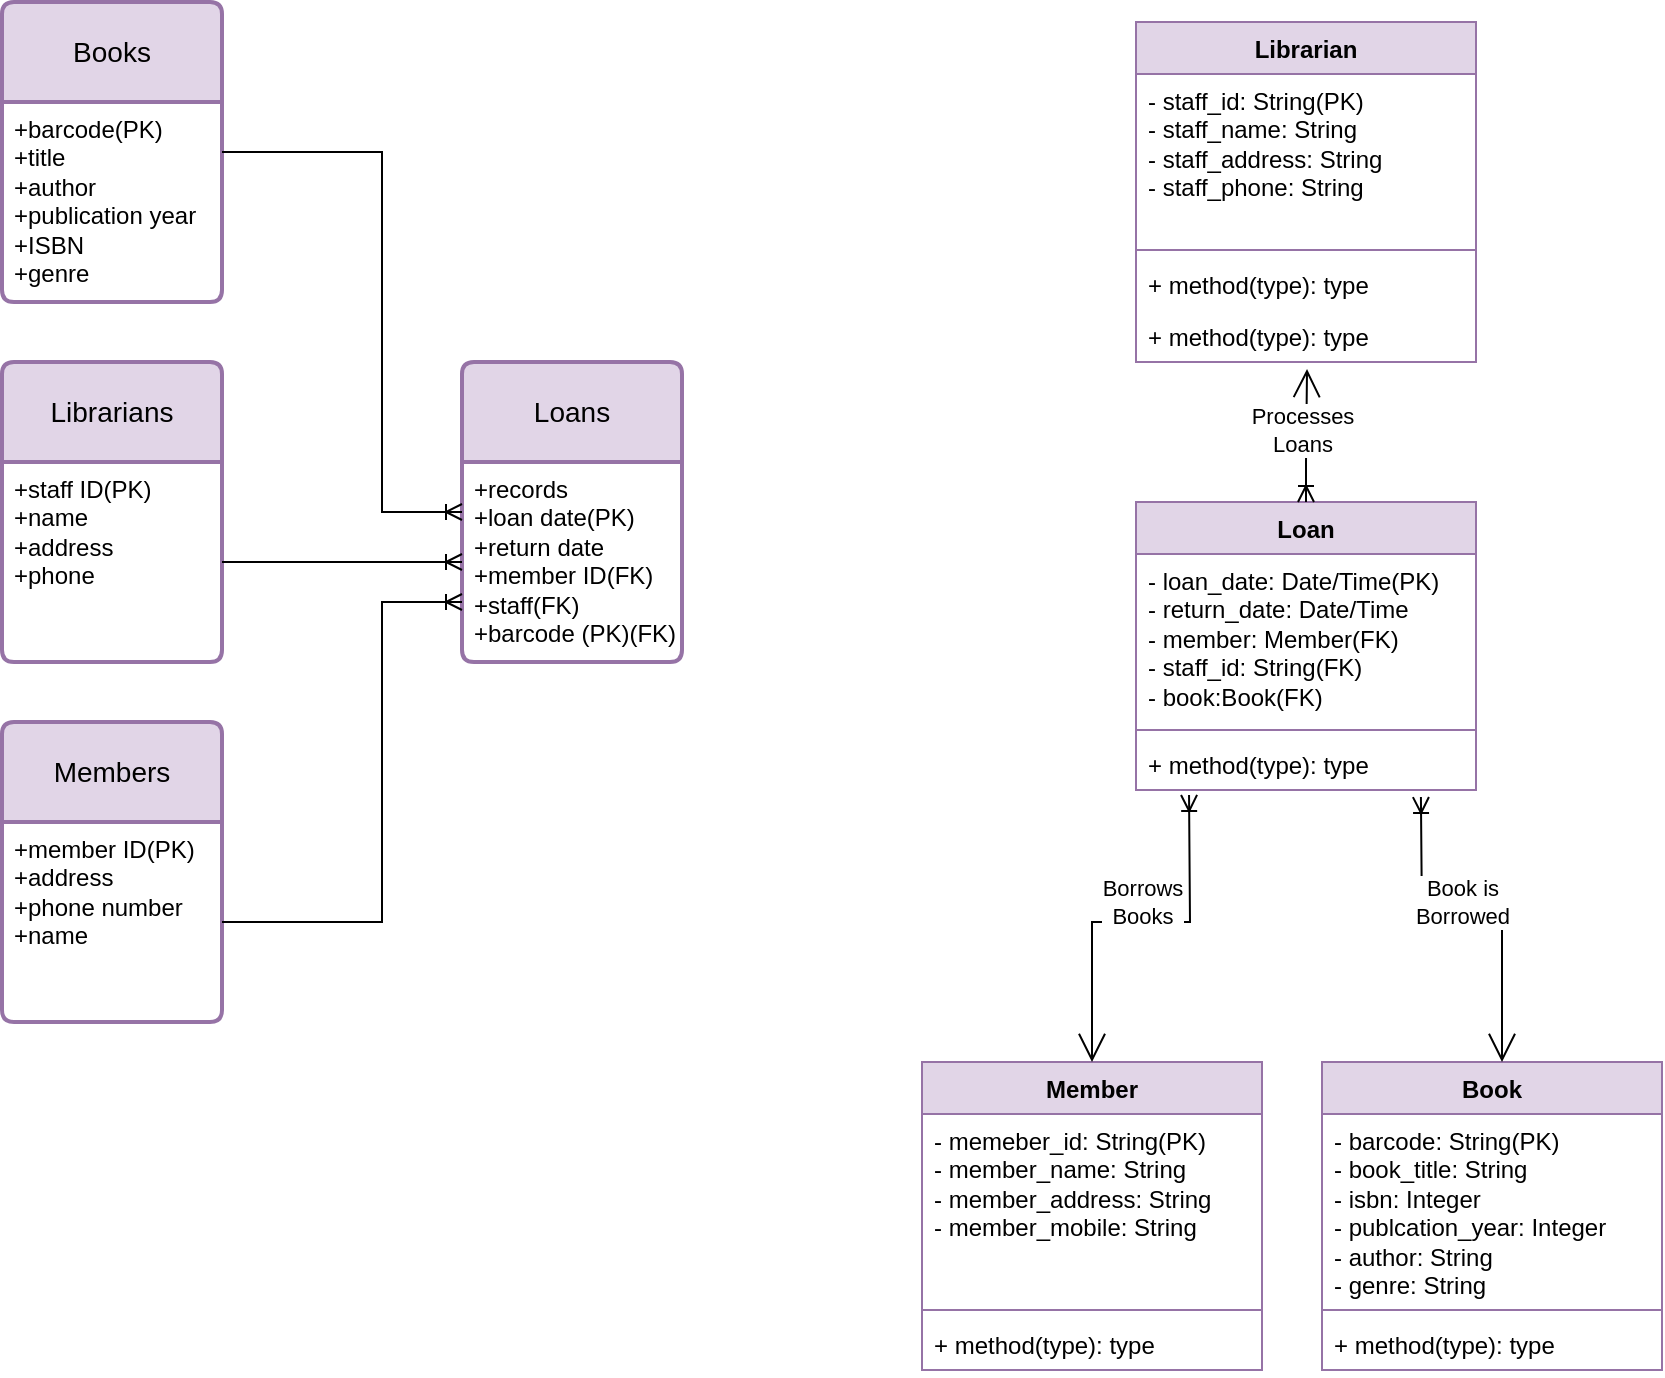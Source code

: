 <mxfile version="24.4.10" type="github">
  <diagram name="Page-1" id="lMm5w0ZSSQyV5HaTxzRD">
    <mxGraphModel dx="1000" dy="598" grid="1" gridSize="10" guides="1" tooltips="1" connect="1" arrows="1" fold="1" page="1" pageScale="1" pageWidth="827" pageHeight="1169" math="0" shadow="0">
      <root>
        <mxCell id="0" />
        <mxCell id="1" parent="0" />
        <mxCell id="rzZ8jjnwG9v7Gxqw8xNn-2" value="Loans" style="swimlane;childLayout=stackLayout;horizontal=1;startSize=50;horizontalStack=0;rounded=1;fontSize=14;fontStyle=0;strokeWidth=2;resizeParent=0;resizeLast=1;shadow=0;dashed=0;align=center;arcSize=4;whiteSpace=wrap;html=1;fillColor=#e1d5e7;strokeColor=#9673a6;" vertex="1" parent="1">
          <mxGeometry x="320" y="280" width="110" height="150" as="geometry" />
        </mxCell>
        <mxCell id="rzZ8jjnwG9v7Gxqw8xNn-3" value="+records&lt;div&gt;+loan date(PK)&lt;/div&gt;&lt;div&gt;+return date&lt;/div&gt;&lt;div&gt;+member ID(FK)&lt;/div&gt;&lt;div&gt;+staff(FK)&lt;/div&gt;&lt;div&gt;+barcode (PK)(FK)&lt;/div&gt;" style="align=left;strokeColor=none;fillColor=none;spacingLeft=4;fontSize=12;verticalAlign=top;resizable=0;rotatable=0;part=1;html=1;" vertex="1" parent="rzZ8jjnwG9v7Gxqw8xNn-2">
          <mxGeometry y="50" width="110" height="100" as="geometry" />
        </mxCell>
        <mxCell id="rzZ8jjnwG9v7Gxqw8xNn-4" value="Librarians" style="swimlane;childLayout=stackLayout;horizontal=1;startSize=50;horizontalStack=0;rounded=1;fontSize=14;fontStyle=0;strokeWidth=2;resizeParent=0;resizeLast=1;shadow=0;dashed=0;align=center;arcSize=4;whiteSpace=wrap;html=1;fillColor=#e1d5e7;strokeColor=#9673a6;" vertex="1" parent="1">
          <mxGeometry x="90" y="280" width="110" height="150" as="geometry" />
        </mxCell>
        <mxCell id="rzZ8jjnwG9v7Gxqw8xNn-5" value="&lt;div&gt;&lt;span style=&quot;background-color: initial;&quot;&gt;+staff ID(PK)&lt;/span&gt;&lt;/div&gt;&lt;div&gt;+name&lt;/div&gt;&lt;div&gt;+address&lt;/div&gt;&lt;div&gt;+phone&lt;/div&gt;" style="align=left;strokeColor=none;fillColor=none;spacingLeft=4;fontSize=12;verticalAlign=top;resizable=0;rotatable=0;part=1;html=1;" vertex="1" parent="rzZ8jjnwG9v7Gxqw8xNn-4">
          <mxGeometry y="50" width="110" height="100" as="geometry" />
        </mxCell>
        <mxCell id="rzZ8jjnwG9v7Gxqw8xNn-6" value="Members" style="swimlane;childLayout=stackLayout;horizontal=1;startSize=50;horizontalStack=0;rounded=1;fontSize=14;fontStyle=0;strokeWidth=2;resizeParent=0;resizeLast=1;shadow=0;dashed=0;align=center;arcSize=4;whiteSpace=wrap;html=1;fillColor=#e1d5e7;strokeColor=#9673a6;" vertex="1" parent="1">
          <mxGeometry x="90" y="460" width="110" height="150" as="geometry" />
        </mxCell>
        <mxCell id="rzZ8jjnwG9v7Gxqw8xNn-7" value="+member ID(PK)&lt;div&gt;+address&lt;/div&gt;&lt;div&gt;+phone number&lt;/div&gt;&lt;div&gt;+name&lt;/div&gt;" style="align=left;strokeColor=none;fillColor=none;spacingLeft=4;fontSize=12;verticalAlign=top;resizable=0;rotatable=0;part=1;html=1;" vertex="1" parent="rzZ8jjnwG9v7Gxqw8xNn-6">
          <mxGeometry y="50" width="110" height="100" as="geometry" />
        </mxCell>
        <mxCell id="rzZ8jjnwG9v7Gxqw8xNn-8" value="Books" style="swimlane;childLayout=stackLayout;horizontal=1;startSize=50;horizontalStack=0;rounded=1;fontSize=14;fontStyle=0;strokeWidth=2;resizeParent=0;resizeLast=1;shadow=0;dashed=0;align=center;arcSize=4;whiteSpace=wrap;html=1;fillColor=#e1d5e7;strokeColor=#9673a6;" vertex="1" parent="1">
          <mxGeometry x="90" y="100" width="110" height="150" as="geometry" />
        </mxCell>
        <mxCell id="rzZ8jjnwG9v7Gxqw8xNn-9" value="+barcode(PK)&lt;div&gt;+title&lt;/div&gt;&lt;div&gt;+author&lt;/div&gt;&lt;div&gt;+publication year&lt;/div&gt;&lt;div&gt;+ISBN&lt;/div&gt;&lt;div&gt;+genre&lt;/div&gt;" style="align=left;strokeColor=none;fillColor=none;spacingLeft=4;fontSize=12;verticalAlign=top;resizable=0;rotatable=0;part=1;html=1;" vertex="1" parent="rzZ8jjnwG9v7Gxqw8xNn-8">
          <mxGeometry y="50" width="110" height="100" as="geometry" />
        </mxCell>
        <mxCell id="rzZ8jjnwG9v7Gxqw8xNn-21" value="" style="endArrow=none;html=1;rounded=0;startArrow=ERoneToMany;startFill=0;exitX=0;exitY=0.25;exitDx=0;exitDy=0;entryX=1;entryY=0.25;entryDx=0;entryDy=0;" edge="1" parent="1" source="rzZ8jjnwG9v7Gxqw8xNn-3" target="rzZ8jjnwG9v7Gxqw8xNn-9">
          <mxGeometry relative="1" as="geometry">
            <mxPoint x="620" y="90" as="sourcePoint" />
            <mxPoint x="690" y="190" as="targetPoint" />
            <Array as="points">
              <mxPoint x="280" y="355" />
              <mxPoint x="280" y="175" />
            </Array>
          </mxGeometry>
        </mxCell>
        <mxCell id="rzZ8jjnwG9v7Gxqw8xNn-22" value="" style="endArrow=none;html=1;rounded=0;startArrow=ERoneToMany;startFill=0;exitX=0;exitY=0.5;exitDx=0;exitDy=0;entryX=1;entryY=0.5;entryDx=0;entryDy=0;" edge="1" parent="1" source="rzZ8jjnwG9v7Gxqw8xNn-3" target="rzZ8jjnwG9v7Gxqw8xNn-5">
          <mxGeometry relative="1" as="geometry">
            <mxPoint x="280" y="360" as="sourcePoint" />
            <mxPoint x="200" y="360" as="targetPoint" />
          </mxGeometry>
        </mxCell>
        <mxCell id="rzZ8jjnwG9v7Gxqw8xNn-23" value="" style="endArrow=none;html=1;rounded=0;startArrow=ERoneToMany;startFill=0;entryX=1;entryY=0.5;entryDx=0;entryDy=0;exitX=0;exitY=0.7;exitDx=0;exitDy=0;exitPerimeter=0;" edge="1" parent="1" source="rzZ8jjnwG9v7Gxqw8xNn-3" target="rzZ8jjnwG9v7Gxqw8xNn-7">
          <mxGeometry relative="1" as="geometry">
            <mxPoint x="280" y="400" as="sourcePoint" />
            <mxPoint x="230" y="580" as="targetPoint" />
            <Array as="points">
              <mxPoint x="280" y="400" />
              <mxPoint x="280" y="560" />
            </Array>
          </mxGeometry>
        </mxCell>
        <mxCell id="rzZ8jjnwG9v7Gxqw8xNn-24" value="Book" style="swimlane;fontStyle=1;align=center;verticalAlign=top;childLayout=stackLayout;horizontal=1;startSize=26;horizontalStack=0;resizeParent=1;resizeParentMax=0;resizeLast=0;collapsible=1;marginBottom=0;whiteSpace=wrap;html=1;fillColor=#e1d5e7;strokeColor=#9673a6;" vertex="1" parent="1">
          <mxGeometry x="750" y="630" width="170" height="154" as="geometry" />
        </mxCell>
        <mxCell id="rzZ8jjnwG9v7Gxqw8xNn-25" value="- barcode: String(PK)&lt;div&gt;- book_title: String&lt;/div&gt;&lt;div&gt;- isbn: Integer&lt;/div&gt;&lt;div&gt;- publcation_year: Integer&lt;/div&gt;&lt;div&gt;- author: String&lt;/div&gt;&lt;div&gt;- genre: String&lt;/div&gt;" style="text;strokeColor=none;fillColor=none;align=left;verticalAlign=top;spacingLeft=4;spacingRight=4;overflow=hidden;rotatable=0;points=[[0,0.5],[1,0.5]];portConstraint=eastwest;whiteSpace=wrap;html=1;" vertex="1" parent="rzZ8jjnwG9v7Gxqw8xNn-24">
          <mxGeometry y="26" width="170" height="94" as="geometry" />
        </mxCell>
        <mxCell id="rzZ8jjnwG9v7Gxqw8xNn-26" value="" style="line;strokeWidth=1;fillColor=none;align=left;verticalAlign=middle;spacingTop=-1;spacingLeft=3;spacingRight=3;rotatable=0;labelPosition=right;points=[];portConstraint=eastwest;strokeColor=inherit;" vertex="1" parent="rzZ8jjnwG9v7Gxqw8xNn-24">
          <mxGeometry y="120" width="170" height="8" as="geometry" />
        </mxCell>
        <mxCell id="rzZ8jjnwG9v7Gxqw8xNn-27" value="+ method(type): type" style="text;strokeColor=none;fillColor=none;align=left;verticalAlign=top;spacingLeft=4;spacingRight=4;overflow=hidden;rotatable=0;points=[[0,0.5],[1,0.5]];portConstraint=eastwest;whiteSpace=wrap;html=1;" vertex="1" parent="rzZ8jjnwG9v7Gxqw8xNn-24">
          <mxGeometry y="128" width="170" height="26" as="geometry" />
        </mxCell>
        <mxCell id="rzZ8jjnwG9v7Gxqw8xNn-28" value="Librarian" style="swimlane;fontStyle=1;align=center;verticalAlign=top;childLayout=stackLayout;horizontal=1;startSize=26;horizontalStack=0;resizeParent=1;resizeParentMax=0;resizeLast=0;collapsible=1;marginBottom=0;whiteSpace=wrap;html=1;fillColor=#e1d5e7;strokeColor=#9673a6;" vertex="1" parent="1">
          <mxGeometry x="657" y="110" width="170" height="170" as="geometry" />
        </mxCell>
        <mxCell id="rzZ8jjnwG9v7Gxqw8xNn-29" value="- staff_id: String(PK)&lt;div&gt;- staff_name: String&lt;/div&gt;&lt;div&gt;- staff_address: String&lt;/div&gt;&lt;div&gt;- staff_phone: String&lt;/div&gt;" style="text;strokeColor=none;fillColor=none;align=left;verticalAlign=top;spacingLeft=4;spacingRight=4;overflow=hidden;rotatable=0;points=[[0,0.5],[1,0.5]];portConstraint=eastwest;whiteSpace=wrap;html=1;" vertex="1" parent="rzZ8jjnwG9v7Gxqw8xNn-28">
          <mxGeometry y="26" width="170" height="84" as="geometry" />
        </mxCell>
        <mxCell id="rzZ8jjnwG9v7Gxqw8xNn-30" value="" style="line;strokeWidth=1;fillColor=none;align=left;verticalAlign=middle;spacingTop=-1;spacingLeft=3;spacingRight=3;rotatable=0;labelPosition=right;points=[];portConstraint=eastwest;strokeColor=inherit;" vertex="1" parent="rzZ8jjnwG9v7Gxqw8xNn-28">
          <mxGeometry y="110" width="170" height="8" as="geometry" />
        </mxCell>
        <mxCell id="rzZ8jjnwG9v7Gxqw8xNn-45" value="+ method(type): type" style="text;strokeColor=none;fillColor=none;align=left;verticalAlign=top;spacingLeft=4;spacingRight=4;overflow=hidden;rotatable=0;points=[[0,0.5],[1,0.5]];portConstraint=eastwest;whiteSpace=wrap;html=1;" vertex="1" parent="rzZ8jjnwG9v7Gxqw8xNn-28">
          <mxGeometry y="118" width="170" height="26" as="geometry" />
        </mxCell>
        <mxCell id="rzZ8jjnwG9v7Gxqw8xNn-31" value="+ method(type): type" style="text;strokeColor=none;fillColor=none;align=left;verticalAlign=top;spacingLeft=4;spacingRight=4;overflow=hidden;rotatable=0;points=[[0,0.5],[1,0.5]];portConstraint=eastwest;whiteSpace=wrap;html=1;" vertex="1" parent="rzZ8jjnwG9v7Gxqw8xNn-28">
          <mxGeometry y="144" width="170" height="26" as="geometry" />
        </mxCell>
        <mxCell id="rzZ8jjnwG9v7Gxqw8xNn-32" value="Member" style="swimlane;fontStyle=1;align=center;verticalAlign=top;childLayout=stackLayout;horizontal=1;startSize=26;horizontalStack=0;resizeParent=1;resizeParentMax=0;resizeLast=0;collapsible=1;marginBottom=0;whiteSpace=wrap;html=1;fillColor=#e1d5e7;strokeColor=#9673a6;" vertex="1" parent="1">
          <mxGeometry x="550" y="630" width="170" height="154" as="geometry" />
        </mxCell>
        <mxCell id="rzZ8jjnwG9v7Gxqw8xNn-33" value="- memeber_id: String(PK)&lt;div&gt;- member_name: String&lt;/div&gt;&lt;div&gt;- member_address: String&lt;/div&gt;&lt;div&gt;- member_mobile: String&lt;/div&gt;" style="text;strokeColor=none;fillColor=none;align=left;verticalAlign=top;spacingLeft=4;spacingRight=4;overflow=hidden;rotatable=0;points=[[0,0.5],[1,0.5]];portConstraint=eastwest;whiteSpace=wrap;html=1;" vertex="1" parent="rzZ8jjnwG9v7Gxqw8xNn-32">
          <mxGeometry y="26" width="170" height="94" as="geometry" />
        </mxCell>
        <mxCell id="rzZ8jjnwG9v7Gxqw8xNn-34" value="" style="line;strokeWidth=1;fillColor=none;align=left;verticalAlign=middle;spacingTop=-1;spacingLeft=3;spacingRight=3;rotatable=0;labelPosition=right;points=[];portConstraint=eastwest;strokeColor=inherit;" vertex="1" parent="rzZ8jjnwG9v7Gxqw8xNn-32">
          <mxGeometry y="120" width="170" height="8" as="geometry" />
        </mxCell>
        <mxCell id="rzZ8jjnwG9v7Gxqw8xNn-35" value="+ method(type): type" style="text;strokeColor=none;fillColor=none;align=left;verticalAlign=top;spacingLeft=4;spacingRight=4;overflow=hidden;rotatable=0;points=[[0,0.5],[1,0.5]];portConstraint=eastwest;whiteSpace=wrap;html=1;" vertex="1" parent="rzZ8jjnwG9v7Gxqw8xNn-32">
          <mxGeometry y="128" width="170" height="26" as="geometry" />
        </mxCell>
        <mxCell id="rzZ8jjnwG9v7Gxqw8xNn-36" value="Loan" style="swimlane;fontStyle=1;align=center;verticalAlign=top;childLayout=stackLayout;horizontal=1;startSize=26;horizontalStack=0;resizeParent=1;resizeParentMax=0;resizeLast=0;collapsible=1;marginBottom=0;whiteSpace=wrap;html=1;fillColor=#e1d5e7;strokeColor=#9673a6;" vertex="1" parent="1">
          <mxGeometry x="657" y="350" width="170" height="144" as="geometry" />
        </mxCell>
        <mxCell id="rzZ8jjnwG9v7Gxqw8xNn-37" value="- loan_date: Date/Time(PK)&lt;div&gt;- return_date: Date/Time&lt;/div&gt;&lt;div&gt;- member: Member(FK)&lt;/div&gt;&lt;div&gt;&lt;span style=&quot;background-color: initial;&quot;&gt;- staff_id: String(FK)&lt;/span&gt;&lt;br&gt;&lt;/div&gt;&lt;div&gt;&lt;span style=&quot;background-color: initial;&quot;&gt;- book:Book(FK)&lt;/span&gt;&lt;/div&gt;" style="text;strokeColor=none;fillColor=none;align=left;verticalAlign=top;spacingLeft=4;spacingRight=4;overflow=hidden;rotatable=0;points=[[0,0.5],[1,0.5]];portConstraint=eastwest;whiteSpace=wrap;html=1;" vertex="1" parent="rzZ8jjnwG9v7Gxqw8xNn-36">
          <mxGeometry y="26" width="170" height="84" as="geometry" />
        </mxCell>
        <mxCell id="rzZ8jjnwG9v7Gxqw8xNn-38" value="" style="line;strokeWidth=1;fillColor=none;align=left;verticalAlign=middle;spacingTop=-1;spacingLeft=3;spacingRight=3;rotatable=0;labelPosition=right;points=[];portConstraint=eastwest;strokeColor=inherit;" vertex="1" parent="rzZ8jjnwG9v7Gxqw8xNn-36">
          <mxGeometry y="110" width="170" height="8" as="geometry" />
        </mxCell>
        <mxCell id="rzZ8jjnwG9v7Gxqw8xNn-39" value="+ method(type): type" style="text;strokeColor=none;fillColor=none;align=left;verticalAlign=top;spacingLeft=4;spacingRight=4;overflow=hidden;rotatable=0;points=[[0,0.5],[1,0.5]];portConstraint=eastwest;whiteSpace=wrap;html=1;" vertex="1" parent="rzZ8jjnwG9v7Gxqw8xNn-36">
          <mxGeometry y="118" width="170" height="26" as="geometry" />
        </mxCell>
        <mxCell id="rzZ8jjnwG9v7Gxqw8xNn-40" value="" style="endArrow=open;endFill=1;endSize=12;html=1;rounded=0;startArrow=ERoneToMany;startFill=0;entryX=0.5;entryY=0;entryDx=0;entryDy=0;exitX=0.156;exitY=1.096;exitDx=0;exitDy=0;exitPerimeter=0;" edge="1" parent="1" source="rzZ8jjnwG9v7Gxqw8xNn-39" target="rzZ8jjnwG9v7Gxqw8xNn-32">
          <mxGeometry width="160" relative="1" as="geometry">
            <mxPoint x="706" y="498" as="sourcePoint" />
            <mxPoint x="690" y="680" as="targetPoint" />
            <Array as="points">
              <mxPoint x="684" y="560" />
              <mxPoint x="635" y="560" />
            </Array>
          </mxGeometry>
        </mxCell>
        <mxCell id="rzZ8jjnwG9v7Gxqw8xNn-42" value="Borrows&lt;br&gt;Books" style="edgeLabel;html=1;align=center;verticalAlign=middle;resizable=0;points=[];" vertex="1" connectable="0" parent="rzZ8jjnwG9v7Gxqw8xNn-40">
          <mxGeometry x="-0.034" y="1" relative="1" as="geometry">
            <mxPoint y="-11" as="offset" />
          </mxGeometry>
        </mxCell>
        <mxCell id="rzZ8jjnwG9v7Gxqw8xNn-43" value="" style="endArrow=open;endFill=1;endSize=12;html=1;rounded=0;startArrow=ERoneToMany;startFill=0;exitX=0.838;exitY=1.135;exitDx=0;exitDy=0;exitPerimeter=0;" edge="1" parent="1" source="rzZ8jjnwG9v7Gxqw8xNn-39">
          <mxGeometry width="160" relative="1" as="geometry">
            <mxPoint x="810" y="538" as="sourcePoint" />
            <mxPoint x="840" y="630" as="targetPoint" />
            <Array as="points">
              <mxPoint x="800" y="560" />
              <mxPoint x="840" y="560" />
            </Array>
          </mxGeometry>
        </mxCell>
        <mxCell id="rzZ8jjnwG9v7Gxqw8xNn-44" value="Book is&lt;br&gt;Borrowed" style="edgeLabel;html=1;align=center;verticalAlign=middle;resizable=0;points=[];" vertex="1" connectable="0" parent="rzZ8jjnwG9v7Gxqw8xNn-43">
          <mxGeometry x="-0.002" y="-1" relative="1" as="geometry">
            <mxPoint x="-4" y="-11" as="offset" />
          </mxGeometry>
        </mxCell>
        <mxCell id="rzZ8jjnwG9v7Gxqw8xNn-46" value="" style="endArrow=open;endFill=1;endSize=12;html=1;rounded=0;startArrow=ERoneToMany;startFill=0;entryX=0.503;entryY=1.135;entryDx=0;entryDy=0;exitX=0.5;exitY=0;exitDx=0;exitDy=0;entryPerimeter=0;" edge="1" parent="1" source="rzZ8jjnwG9v7Gxqw8xNn-36" target="rzZ8jjnwG9v7Gxqw8xNn-31">
          <mxGeometry width="160" relative="1" as="geometry">
            <mxPoint x="742" y="280" as="sourcePoint" />
            <mxPoint x="644" y="440" as="targetPoint" />
            <Array as="points">
              <mxPoint x="742" y="330" />
            </Array>
          </mxGeometry>
        </mxCell>
        <mxCell id="rzZ8jjnwG9v7Gxqw8xNn-47" value="Processes&lt;br&gt;Loans" style="edgeLabel;html=1;align=center;verticalAlign=middle;resizable=0;points=[];" vertex="1" connectable="0" parent="rzZ8jjnwG9v7Gxqw8xNn-46">
          <mxGeometry x="-0.034" y="1" relative="1" as="geometry">
            <mxPoint x="-1" y="-4" as="offset" />
          </mxGeometry>
        </mxCell>
      </root>
    </mxGraphModel>
  </diagram>
</mxfile>
